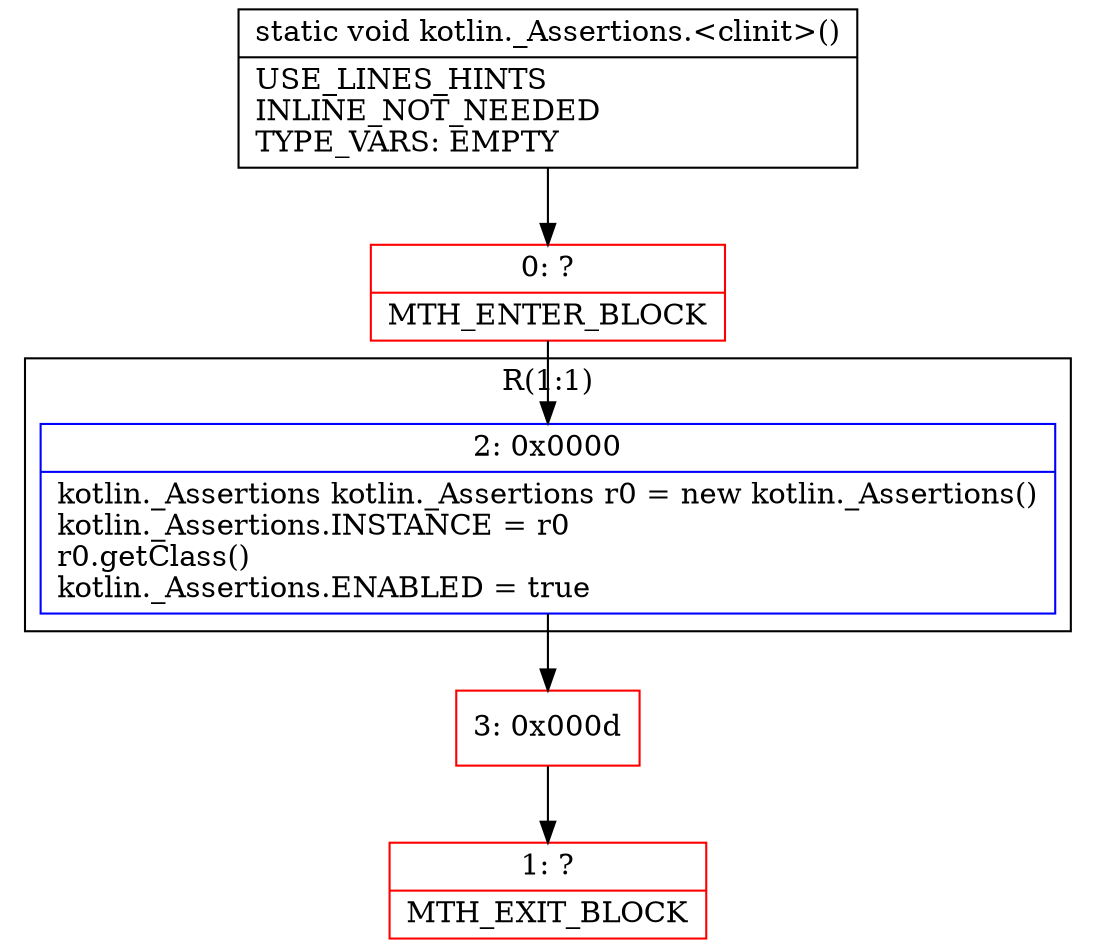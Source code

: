 digraph "CFG forkotlin._Assertions.\<clinit\>()V" {
subgraph cluster_Region_1772123480 {
label = "R(1:1)";
node [shape=record,color=blue];
Node_2 [shape=record,label="{2\:\ 0x0000|kotlin._Assertions kotlin._Assertions r0 = new kotlin._Assertions()\lkotlin._Assertions.INSTANCE = r0\lr0.getClass()\lkotlin._Assertions.ENABLED = true\l}"];
}
Node_0 [shape=record,color=red,label="{0\:\ ?|MTH_ENTER_BLOCK\l}"];
Node_3 [shape=record,color=red,label="{3\:\ 0x000d}"];
Node_1 [shape=record,color=red,label="{1\:\ ?|MTH_EXIT_BLOCK\l}"];
MethodNode[shape=record,label="{static void kotlin._Assertions.\<clinit\>()  | USE_LINES_HINTS\lINLINE_NOT_NEEDED\lTYPE_VARS: EMPTY\l}"];
MethodNode -> Node_0;Node_2 -> Node_3;
Node_0 -> Node_2;
Node_3 -> Node_1;
}

